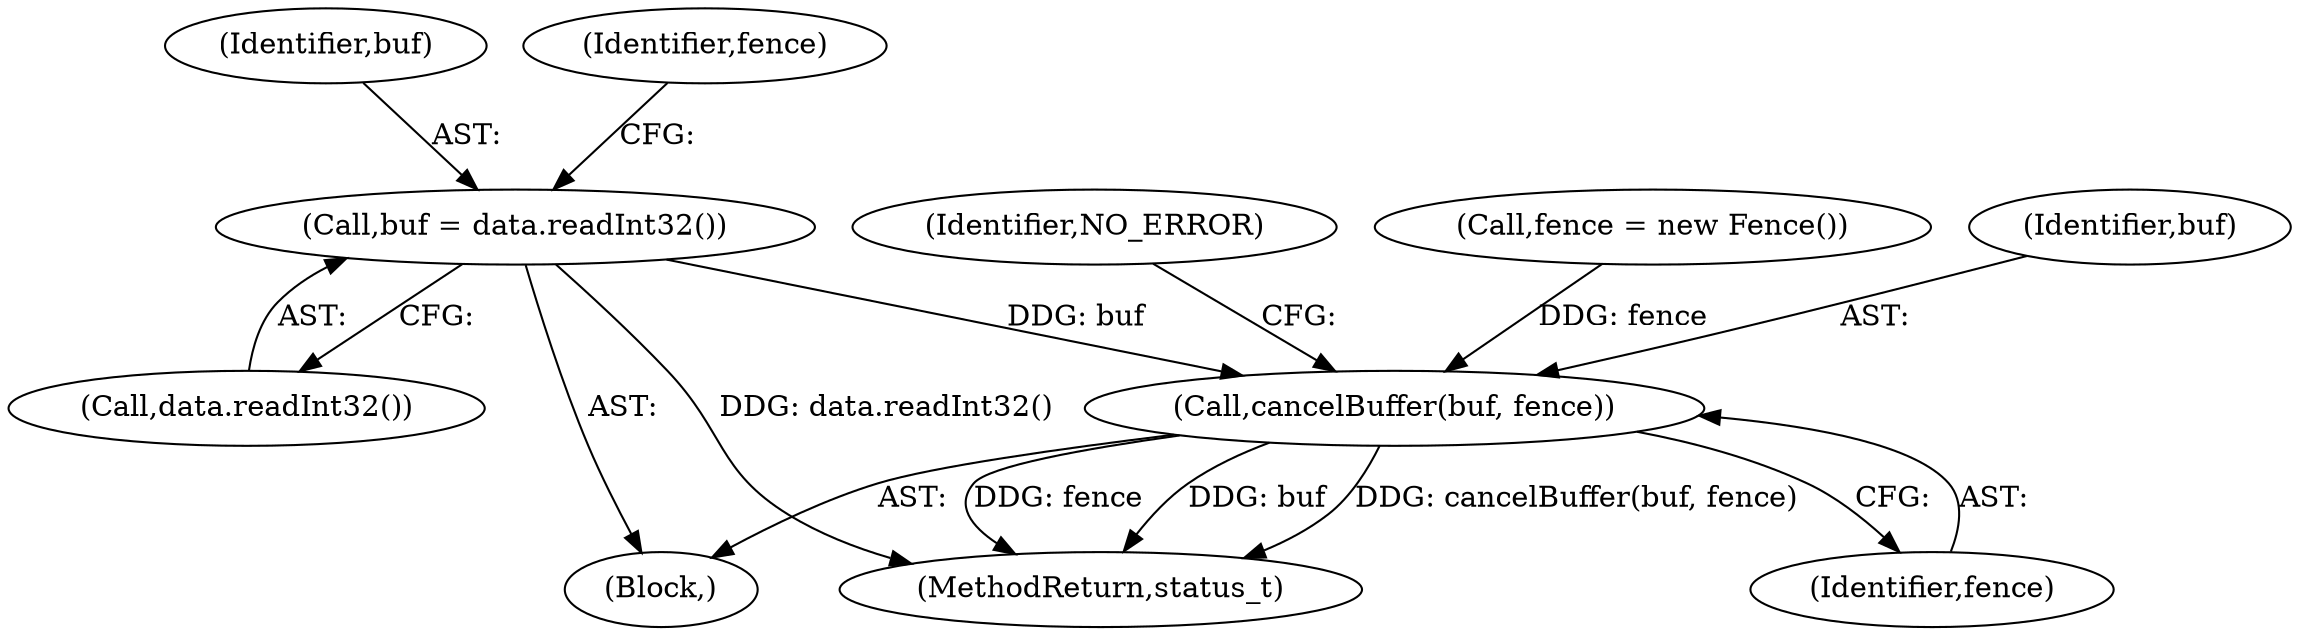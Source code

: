 digraph "0_Android_a30d7d90c4f718e46fb41a99b3d52800e1011b73_0@API" {
"1000368" [label="(Call,buf = data.readInt32())"];
"1000379" [label="(Call,cancelBuffer(buf, fence))"];
"1000596" [label="(MethodReturn,status_t)"];
"1000369" [label="(Identifier,buf)"];
"1000383" [label="(Identifier,NO_ERROR)"];
"1000372" [label="(Call,fence = new Fence())"];
"1000362" [label="(Block,)"];
"1000370" [label="(Call,data.readInt32())"];
"1000380" [label="(Identifier,buf)"];
"1000379" [label="(Call,cancelBuffer(buf, fence))"];
"1000368" [label="(Call,buf = data.readInt32())"];
"1000381" [label="(Identifier,fence)"];
"1000373" [label="(Identifier,fence)"];
"1000368" -> "1000362"  [label="AST: "];
"1000368" -> "1000370"  [label="CFG: "];
"1000369" -> "1000368"  [label="AST: "];
"1000370" -> "1000368"  [label="AST: "];
"1000373" -> "1000368"  [label="CFG: "];
"1000368" -> "1000596"  [label="DDG: data.readInt32()"];
"1000368" -> "1000379"  [label="DDG: buf"];
"1000379" -> "1000362"  [label="AST: "];
"1000379" -> "1000381"  [label="CFG: "];
"1000380" -> "1000379"  [label="AST: "];
"1000381" -> "1000379"  [label="AST: "];
"1000383" -> "1000379"  [label="CFG: "];
"1000379" -> "1000596"  [label="DDG: buf"];
"1000379" -> "1000596"  [label="DDG: cancelBuffer(buf, fence)"];
"1000379" -> "1000596"  [label="DDG: fence"];
"1000372" -> "1000379"  [label="DDG: fence"];
}
